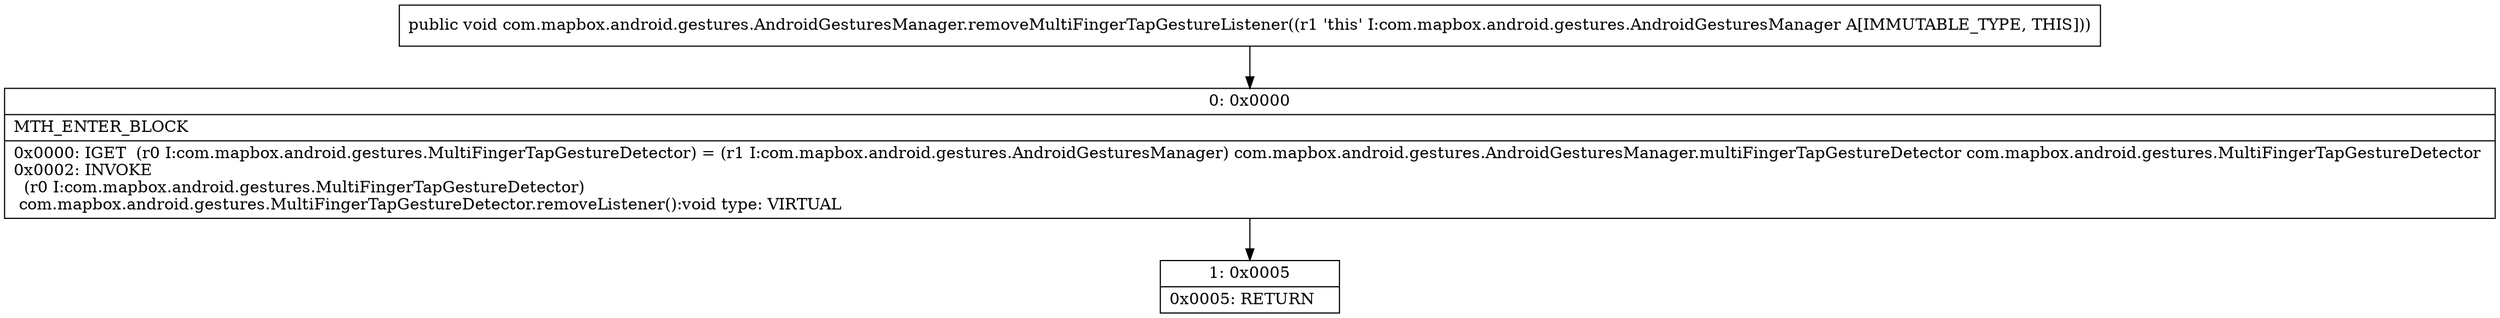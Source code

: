 digraph "CFG forcom.mapbox.android.gestures.AndroidGesturesManager.removeMultiFingerTapGestureListener()V" {
Node_0 [shape=record,label="{0\:\ 0x0000|MTH_ENTER_BLOCK\l|0x0000: IGET  (r0 I:com.mapbox.android.gestures.MultiFingerTapGestureDetector) = (r1 I:com.mapbox.android.gestures.AndroidGesturesManager) com.mapbox.android.gestures.AndroidGesturesManager.multiFingerTapGestureDetector com.mapbox.android.gestures.MultiFingerTapGestureDetector \l0x0002: INVOKE  \l  (r0 I:com.mapbox.android.gestures.MultiFingerTapGestureDetector)\l com.mapbox.android.gestures.MultiFingerTapGestureDetector.removeListener():void type: VIRTUAL \l}"];
Node_1 [shape=record,label="{1\:\ 0x0005|0x0005: RETURN   \l}"];
MethodNode[shape=record,label="{public void com.mapbox.android.gestures.AndroidGesturesManager.removeMultiFingerTapGestureListener((r1 'this' I:com.mapbox.android.gestures.AndroidGesturesManager A[IMMUTABLE_TYPE, THIS])) }"];
MethodNode -> Node_0;
Node_0 -> Node_1;
}

